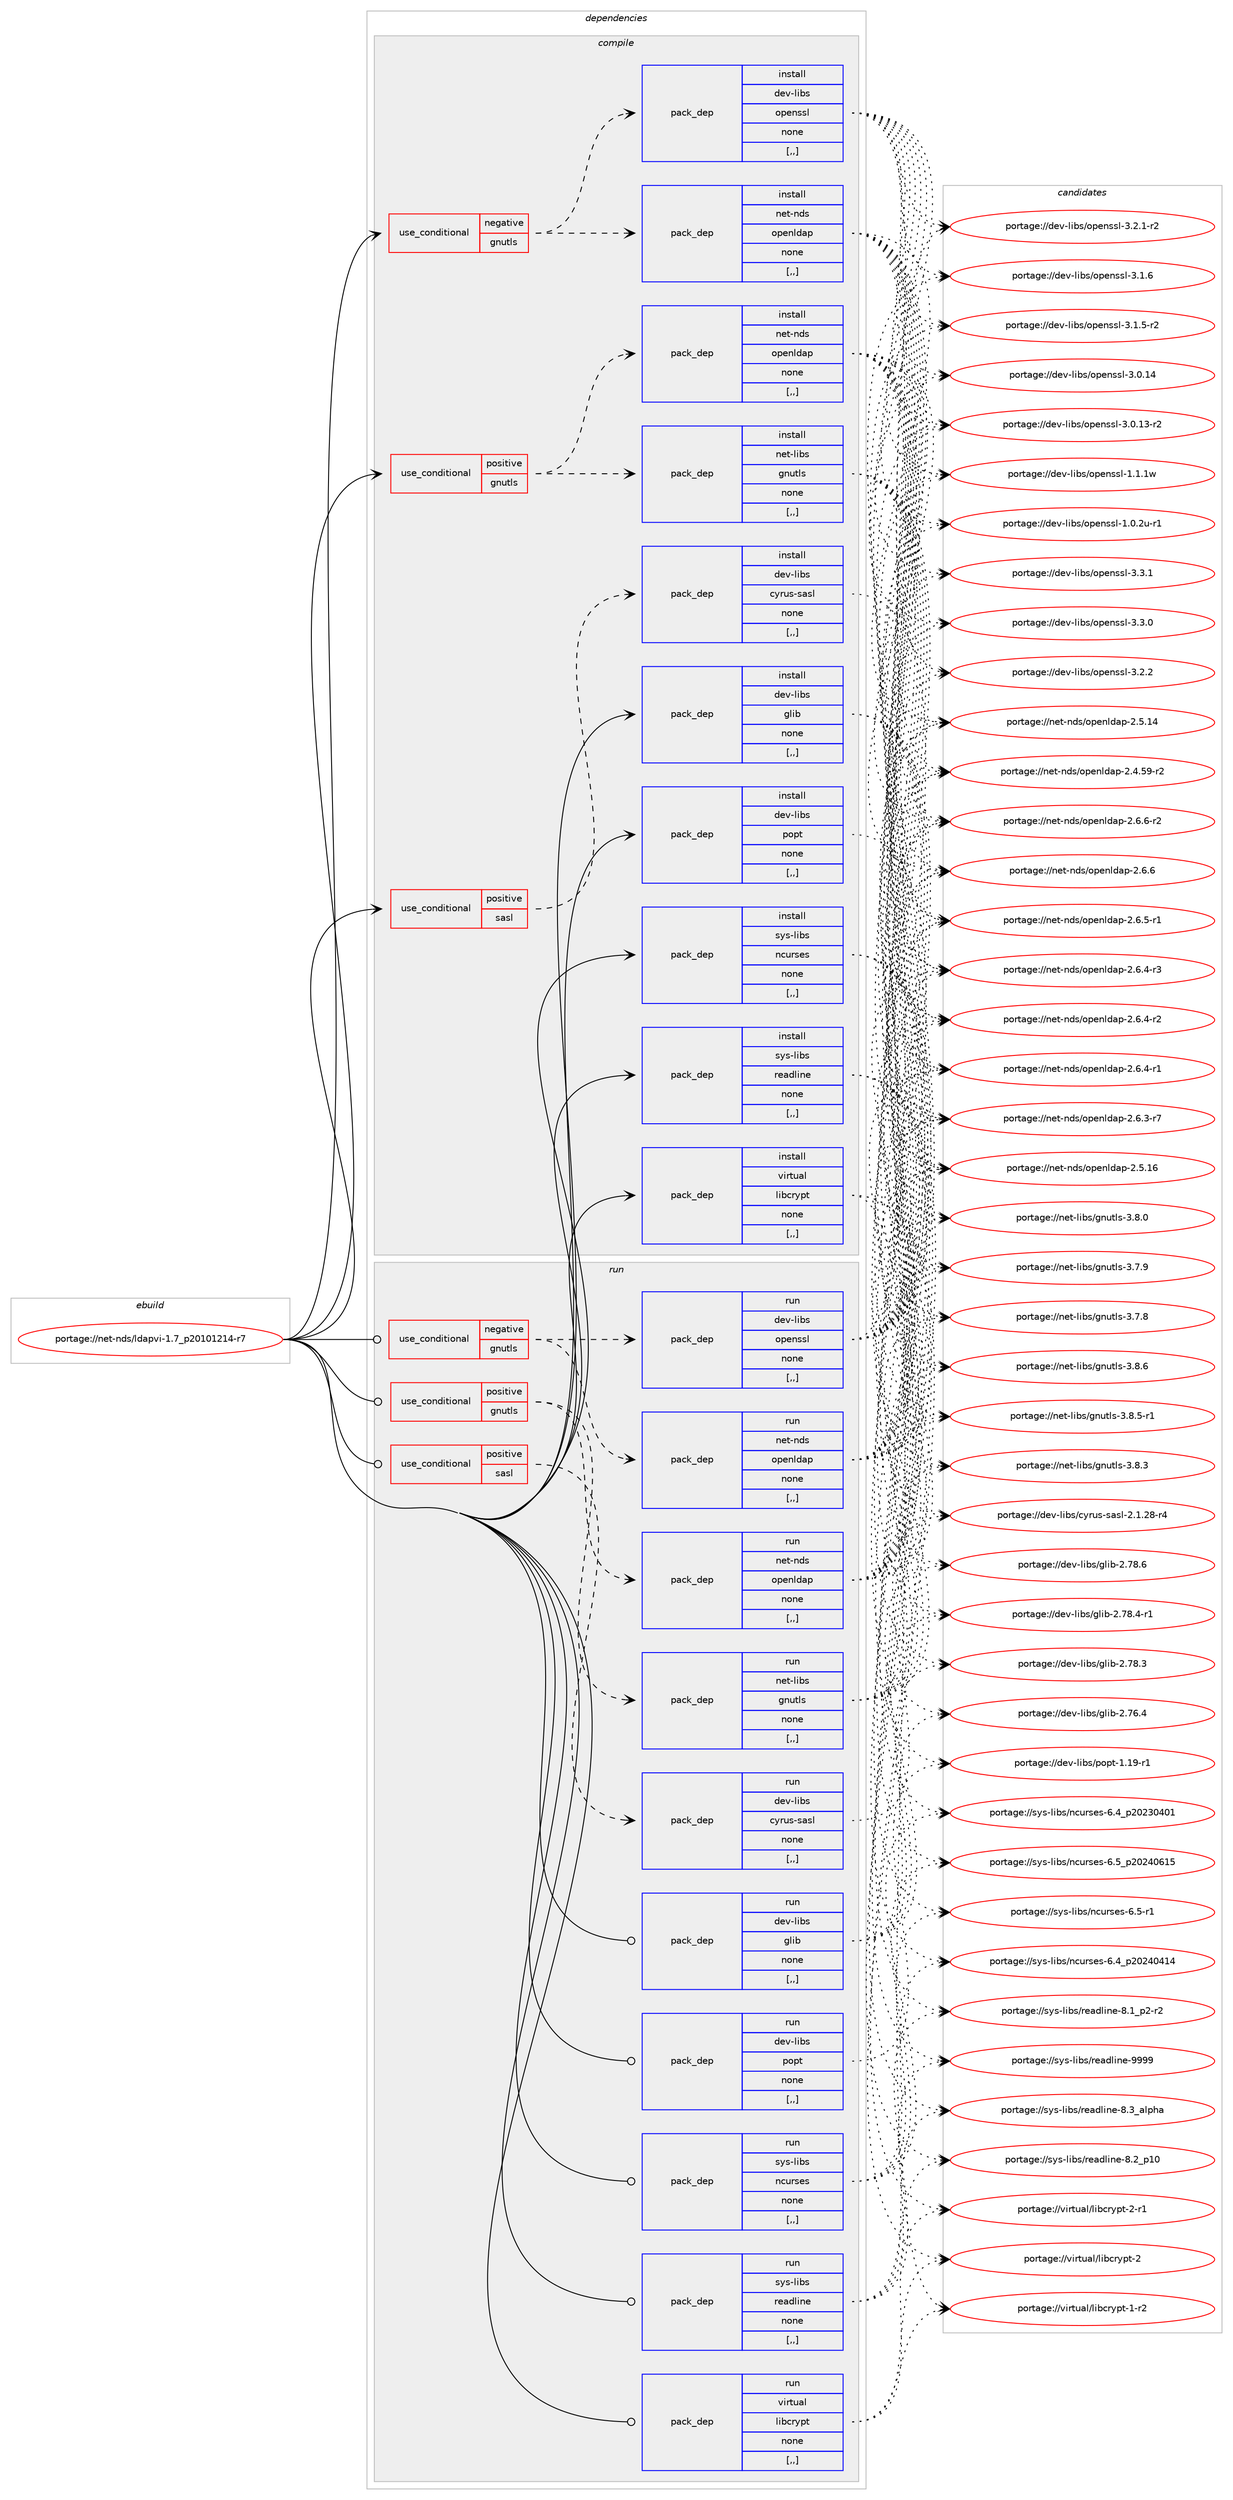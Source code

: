 digraph prolog {

# *************
# Graph options
# *************

newrank=true;
concentrate=true;
compound=true;
graph [rankdir=LR,fontname=Helvetica,fontsize=10,ranksep=1.5];#, ranksep=2.5, nodesep=0.2];
edge  [arrowhead=vee];
node  [fontname=Helvetica,fontsize=10];

# **********
# The ebuild
# **********

subgraph cluster_leftcol {
color=gray;
rank=same;
label=<<i>ebuild</i>>;
id [label="portage://net-nds/ldapvi-1.7_p20101214-r7", color=red, width=4, href="../net-nds/ldapvi-1.7_p20101214-r7.svg"];
}

# ****************
# The dependencies
# ****************

subgraph cluster_midcol {
color=gray;
label=<<i>dependencies</i>>;
subgraph cluster_compile {
fillcolor="#eeeeee";
style=filled;
label=<<i>compile</i>>;
subgraph cond99130 {
dependency375897 [label=<<TABLE BORDER="0" CELLBORDER="1" CELLSPACING="0" CELLPADDING="4"><TR><TD ROWSPAN="3" CELLPADDING="10">use_conditional</TD></TR><TR><TD>negative</TD></TR><TR><TD>gnutls</TD></TR></TABLE>>, shape=none, color=red];
subgraph pack274035 {
dependency375898 [label=<<TABLE BORDER="0" CELLBORDER="1" CELLSPACING="0" CELLPADDING="4" WIDTH="220"><TR><TD ROWSPAN="6" CELLPADDING="30">pack_dep</TD></TR><TR><TD WIDTH="110">install</TD></TR><TR><TD>dev-libs</TD></TR><TR><TD>openssl</TD></TR><TR><TD>none</TD></TR><TR><TD>[,,]</TD></TR></TABLE>>, shape=none, color=blue];
}
dependency375897:e -> dependency375898:w [weight=20,style="dashed",arrowhead="vee"];
subgraph pack274036 {
dependency375899 [label=<<TABLE BORDER="0" CELLBORDER="1" CELLSPACING="0" CELLPADDING="4" WIDTH="220"><TR><TD ROWSPAN="6" CELLPADDING="30">pack_dep</TD></TR><TR><TD WIDTH="110">install</TD></TR><TR><TD>net-nds</TD></TR><TR><TD>openldap</TD></TR><TR><TD>none</TD></TR><TR><TD>[,,]</TD></TR></TABLE>>, shape=none, color=blue];
}
dependency375897:e -> dependency375899:w [weight=20,style="dashed",arrowhead="vee"];
}
id:e -> dependency375897:w [weight=20,style="solid",arrowhead="vee"];
subgraph cond99131 {
dependency375900 [label=<<TABLE BORDER="0" CELLBORDER="1" CELLSPACING="0" CELLPADDING="4"><TR><TD ROWSPAN="3" CELLPADDING="10">use_conditional</TD></TR><TR><TD>positive</TD></TR><TR><TD>gnutls</TD></TR></TABLE>>, shape=none, color=red];
subgraph pack274037 {
dependency375901 [label=<<TABLE BORDER="0" CELLBORDER="1" CELLSPACING="0" CELLPADDING="4" WIDTH="220"><TR><TD ROWSPAN="6" CELLPADDING="30">pack_dep</TD></TR><TR><TD WIDTH="110">install</TD></TR><TR><TD>net-libs</TD></TR><TR><TD>gnutls</TD></TR><TR><TD>none</TD></TR><TR><TD>[,,]</TD></TR></TABLE>>, shape=none, color=blue];
}
dependency375900:e -> dependency375901:w [weight=20,style="dashed",arrowhead="vee"];
subgraph pack274038 {
dependency375902 [label=<<TABLE BORDER="0" CELLBORDER="1" CELLSPACING="0" CELLPADDING="4" WIDTH="220"><TR><TD ROWSPAN="6" CELLPADDING="30">pack_dep</TD></TR><TR><TD WIDTH="110">install</TD></TR><TR><TD>net-nds</TD></TR><TR><TD>openldap</TD></TR><TR><TD>none</TD></TR><TR><TD>[,,]</TD></TR></TABLE>>, shape=none, color=blue];
}
dependency375900:e -> dependency375902:w [weight=20,style="dashed",arrowhead="vee"];
}
id:e -> dependency375900:w [weight=20,style="solid",arrowhead="vee"];
subgraph cond99132 {
dependency375903 [label=<<TABLE BORDER="0" CELLBORDER="1" CELLSPACING="0" CELLPADDING="4"><TR><TD ROWSPAN="3" CELLPADDING="10">use_conditional</TD></TR><TR><TD>positive</TD></TR><TR><TD>sasl</TD></TR></TABLE>>, shape=none, color=red];
subgraph pack274039 {
dependency375904 [label=<<TABLE BORDER="0" CELLBORDER="1" CELLSPACING="0" CELLPADDING="4" WIDTH="220"><TR><TD ROWSPAN="6" CELLPADDING="30">pack_dep</TD></TR><TR><TD WIDTH="110">install</TD></TR><TR><TD>dev-libs</TD></TR><TR><TD>cyrus-sasl</TD></TR><TR><TD>none</TD></TR><TR><TD>[,,]</TD></TR></TABLE>>, shape=none, color=blue];
}
dependency375903:e -> dependency375904:w [weight=20,style="dashed",arrowhead="vee"];
}
id:e -> dependency375903:w [weight=20,style="solid",arrowhead="vee"];
subgraph pack274040 {
dependency375905 [label=<<TABLE BORDER="0" CELLBORDER="1" CELLSPACING="0" CELLPADDING="4" WIDTH="220"><TR><TD ROWSPAN="6" CELLPADDING="30">pack_dep</TD></TR><TR><TD WIDTH="110">install</TD></TR><TR><TD>dev-libs</TD></TR><TR><TD>glib</TD></TR><TR><TD>none</TD></TR><TR><TD>[,,]</TD></TR></TABLE>>, shape=none, color=blue];
}
id:e -> dependency375905:w [weight=20,style="solid",arrowhead="vee"];
subgraph pack274041 {
dependency375906 [label=<<TABLE BORDER="0" CELLBORDER="1" CELLSPACING="0" CELLPADDING="4" WIDTH="220"><TR><TD ROWSPAN="6" CELLPADDING="30">pack_dep</TD></TR><TR><TD WIDTH="110">install</TD></TR><TR><TD>dev-libs</TD></TR><TR><TD>popt</TD></TR><TR><TD>none</TD></TR><TR><TD>[,,]</TD></TR></TABLE>>, shape=none, color=blue];
}
id:e -> dependency375906:w [weight=20,style="solid",arrowhead="vee"];
subgraph pack274042 {
dependency375907 [label=<<TABLE BORDER="0" CELLBORDER="1" CELLSPACING="0" CELLPADDING="4" WIDTH="220"><TR><TD ROWSPAN="6" CELLPADDING="30">pack_dep</TD></TR><TR><TD WIDTH="110">install</TD></TR><TR><TD>sys-libs</TD></TR><TR><TD>ncurses</TD></TR><TR><TD>none</TD></TR><TR><TD>[,,]</TD></TR></TABLE>>, shape=none, color=blue];
}
id:e -> dependency375907:w [weight=20,style="solid",arrowhead="vee"];
subgraph pack274043 {
dependency375908 [label=<<TABLE BORDER="0" CELLBORDER="1" CELLSPACING="0" CELLPADDING="4" WIDTH="220"><TR><TD ROWSPAN="6" CELLPADDING="30">pack_dep</TD></TR><TR><TD WIDTH="110">install</TD></TR><TR><TD>sys-libs</TD></TR><TR><TD>readline</TD></TR><TR><TD>none</TD></TR><TR><TD>[,,]</TD></TR></TABLE>>, shape=none, color=blue];
}
id:e -> dependency375908:w [weight=20,style="solid",arrowhead="vee"];
subgraph pack274044 {
dependency375909 [label=<<TABLE BORDER="0" CELLBORDER="1" CELLSPACING="0" CELLPADDING="4" WIDTH="220"><TR><TD ROWSPAN="6" CELLPADDING="30">pack_dep</TD></TR><TR><TD WIDTH="110">install</TD></TR><TR><TD>virtual</TD></TR><TR><TD>libcrypt</TD></TR><TR><TD>none</TD></TR><TR><TD>[,,]</TD></TR></TABLE>>, shape=none, color=blue];
}
id:e -> dependency375909:w [weight=20,style="solid",arrowhead="vee"];
}
subgraph cluster_compileandrun {
fillcolor="#eeeeee";
style=filled;
label=<<i>compile and run</i>>;
}
subgraph cluster_run {
fillcolor="#eeeeee";
style=filled;
label=<<i>run</i>>;
subgraph cond99133 {
dependency375910 [label=<<TABLE BORDER="0" CELLBORDER="1" CELLSPACING="0" CELLPADDING="4"><TR><TD ROWSPAN="3" CELLPADDING="10">use_conditional</TD></TR><TR><TD>negative</TD></TR><TR><TD>gnutls</TD></TR></TABLE>>, shape=none, color=red];
subgraph pack274045 {
dependency375911 [label=<<TABLE BORDER="0" CELLBORDER="1" CELLSPACING="0" CELLPADDING="4" WIDTH="220"><TR><TD ROWSPAN="6" CELLPADDING="30">pack_dep</TD></TR><TR><TD WIDTH="110">run</TD></TR><TR><TD>dev-libs</TD></TR><TR><TD>openssl</TD></TR><TR><TD>none</TD></TR><TR><TD>[,,]</TD></TR></TABLE>>, shape=none, color=blue];
}
dependency375910:e -> dependency375911:w [weight=20,style="dashed",arrowhead="vee"];
subgraph pack274046 {
dependency375912 [label=<<TABLE BORDER="0" CELLBORDER="1" CELLSPACING="0" CELLPADDING="4" WIDTH="220"><TR><TD ROWSPAN="6" CELLPADDING="30">pack_dep</TD></TR><TR><TD WIDTH="110">run</TD></TR><TR><TD>net-nds</TD></TR><TR><TD>openldap</TD></TR><TR><TD>none</TD></TR><TR><TD>[,,]</TD></TR></TABLE>>, shape=none, color=blue];
}
dependency375910:e -> dependency375912:w [weight=20,style="dashed",arrowhead="vee"];
}
id:e -> dependency375910:w [weight=20,style="solid",arrowhead="odot"];
subgraph cond99134 {
dependency375913 [label=<<TABLE BORDER="0" CELLBORDER="1" CELLSPACING="0" CELLPADDING="4"><TR><TD ROWSPAN="3" CELLPADDING="10">use_conditional</TD></TR><TR><TD>positive</TD></TR><TR><TD>gnutls</TD></TR></TABLE>>, shape=none, color=red];
subgraph pack274047 {
dependency375914 [label=<<TABLE BORDER="0" CELLBORDER="1" CELLSPACING="0" CELLPADDING="4" WIDTH="220"><TR><TD ROWSPAN="6" CELLPADDING="30">pack_dep</TD></TR><TR><TD WIDTH="110">run</TD></TR><TR><TD>net-libs</TD></TR><TR><TD>gnutls</TD></TR><TR><TD>none</TD></TR><TR><TD>[,,]</TD></TR></TABLE>>, shape=none, color=blue];
}
dependency375913:e -> dependency375914:w [weight=20,style="dashed",arrowhead="vee"];
subgraph pack274048 {
dependency375915 [label=<<TABLE BORDER="0" CELLBORDER="1" CELLSPACING="0" CELLPADDING="4" WIDTH="220"><TR><TD ROWSPAN="6" CELLPADDING="30">pack_dep</TD></TR><TR><TD WIDTH="110">run</TD></TR><TR><TD>net-nds</TD></TR><TR><TD>openldap</TD></TR><TR><TD>none</TD></TR><TR><TD>[,,]</TD></TR></TABLE>>, shape=none, color=blue];
}
dependency375913:e -> dependency375915:w [weight=20,style="dashed",arrowhead="vee"];
}
id:e -> dependency375913:w [weight=20,style="solid",arrowhead="odot"];
subgraph cond99135 {
dependency375916 [label=<<TABLE BORDER="0" CELLBORDER="1" CELLSPACING="0" CELLPADDING="4"><TR><TD ROWSPAN="3" CELLPADDING="10">use_conditional</TD></TR><TR><TD>positive</TD></TR><TR><TD>sasl</TD></TR></TABLE>>, shape=none, color=red];
subgraph pack274049 {
dependency375917 [label=<<TABLE BORDER="0" CELLBORDER="1" CELLSPACING="0" CELLPADDING="4" WIDTH="220"><TR><TD ROWSPAN="6" CELLPADDING="30">pack_dep</TD></TR><TR><TD WIDTH="110">run</TD></TR><TR><TD>dev-libs</TD></TR><TR><TD>cyrus-sasl</TD></TR><TR><TD>none</TD></TR><TR><TD>[,,]</TD></TR></TABLE>>, shape=none, color=blue];
}
dependency375916:e -> dependency375917:w [weight=20,style="dashed",arrowhead="vee"];
}
id:e -> dependency375916:w [weight=20,style="solid",arrowhead="odot"];
subgraph pack274050 {
dependency375918 [label=<<TABLE BORDER="0" CELLBORDER="1" CELLSPACING="0" CELLPADDING="4" WIDTH="220"><TR><TD ROWSPAN="6" CELLPADDING="30">pack_dep</TD></TR><TR><TD WIDTH="110">run</TD></TR><TR><TD>dev-libs</TD></TR><TR><TD>glib</TD></TR><TR><TD>none</TD></TR><TR><TD>[,,]</TD></TR></TABLE>>, shape=none, color=blue];
}
id:e -> dependency375918:w [weight=20,style="solid",arrowhead="odot"];
subgraph pack274051 {
dependency375919 [label=<<TABLE BORDER="0" CELLBORDER="1" CELLSPACING="0" CELLPADDING="4" WIDTH="220"><TR><TD ROWSPAN="6" CELLPADDING="30">pack_dep</TD></TR><TR><TD WIDTH="110">run</TD></TR><TR><TD>dev-libs</TD></TR><TR><TD>popt</TD></TR><TR><TD>none</TD></TR><TR><TD>[,,]</TD></TR></TABLE>>, shape=none, color=blue];
}
id:e -> dependency375919:w [weight=20,style="solid",arrowhead="odot"];
subgraph pack274052 {
dependency375920 [label=<<TABLE BORDER="0" CELLBORDER="1" CELLSPACING="0" CELLPADDING="4" WIDTH="220"><TR><TD ROWSPAN="6" CELLPADDING="30">pack_dep</TD></TR><TR><TD WIDTH="110">run</TD></TR><TR><TD>sys-libs</TD></TR><TR><TD>ncurses</TD></TR><TR><TD>none</TD></TR><TR><TD>[,,]</TD></TR></TABLE>>, shape=none, color=blue];
}
id:e -> dependency375920:w [weight=20,style="solid",arrowhead="odot"];
subgraph pack274053 {
dependency375921 [label=<<TABLE BORDER="0" CELLBORDER="1" CELLSPACING="0" CELLPADDING="4" WIDTH="220"><TR><TD ROWSPAN="6" CELLPADDING="30">pack_dep</TD></TR><TR><TD WIDTH="110">run</TD></TR><TR><TD>sys-libs</TD></TR><TR><TD>readline</TD></TR><TR><TD>none</TD></TR><TR><TD>[,,]</TD></TR></TABLE>>, shape=none, color=blue];
}
id:e -> dependency375921:w [weight=20,style="solid",arrowhead="odot"];
subgraph pack274054 {
dependency375922 [label=<<TABLE BORDER="0" CELLBORDER="1" CELLSPACING="0" CELLPADDING="4" WIDTH="220"><TR><TD ROWSPAN="6" CELLPADDING="30">pack_dep</TD></TR><TR><TD WIDTH="110">run</TD></TR><TR><TD>virtual</TD></TR><TR><TD>libcrypt</TD></TR><TR><TD>none</TD></TR><TR><TD>[,,]</TD></TR></TABLE>>, shape=none, color=blue];
}
id:e -> dependency375922:w [weight=20,style="solid",arrowhead="odot"];
}
}

# **************
# The candidates
# **************

subgraph cluster_choices {
rank=same;
color=gray;
label=<<i>candidates</i>>;

subgraph choice274035 {
color=black;
nodesep=1;
choice100101118451081059811547111112101110115115108455146514649 [label="portage://dev-libs/openssl-3.3.1", color=red, width=4,href="../dev-libs/openssl-3.3.1.svg"];
choice100101118451081059811547111112101110115115108455146514648 [label="portage://dev-libs/openssl-3.3.0", color=red, width=4,href="../dev-libs/openssl-3.3.0.svg"];
choice100101118451081059811547111112101110115115108455146504650 [label="portage://dev-libs/openssl-3.2.2", color=red, width=4,href="../dev-libs/openssl-3.2.2.svg"];
choice1001011184510810598115471111121011101151151084551465046494511450 [label="portage://dev-libs/openssl-3.2.1-r2", color=red, width=4,href="../dev-libs/openssl-3.2.1-r2.svg"];
choice100101118451081059811547111112101110115115108455146494654 [label="portage://dev-libs/openssl-3.1.6", color=red, width=4,href="../dev-libs/openssl-3.1.6.svg"];
choice1001011184510810598115471111121011101151151084551464946534511450 [label="portage://dev-libs/openssl-3.1.5-r2", color=red, width=4,href="../dev-libs/openssl-3.1.5-r2.svg"];
choice10010111845108105981154711111210111011511510845514648464952 [label="portage://dev-libs/openssl-3.0.14", color=red, width=4,href="../dev-libs/openssl-3.0.14.svg"];
choice100101118451081059811547111112101110115115108455146484649514511450 [label="portage://dev-libs/openssl-3.0.13-r2", color=red, width=4,href="../dev-libs/openssl-3.0.13-r2.svg"];
choice100101118451081059811547111112101110115115108454946494649119 [label="portage://dev-libs/openssl-1.1.1w", color=red, width=4,href="../dev-libs/openssl-1.1.1w.svg"];
choice1001011184510810598115471111121011101151151084549464846501174511449 [label="portage://dev-libs/openssl-1.0.2u-r1", color=red, width=4,href="../dev-libs/openssl-1.0.2u-r1.svg"];
dependency375898:e -> choice100101118451081059811547111112101110115115108455146514649:w [style=dotted,weight="100"];
dependency375898:e -> choice100101118451081059811547111112101110115115108455146514648:w [style=dotted,weight="100"];
dependency375898:e -> choice100101118451081059811547111112101110115115108455146504650:w [style=dotted,weight="100"];
dependency375898:e -> choice1001011184510810598115471111121011101151151084551465046494511450:w [style=dotted,weight="100"];
dependency375898:e -> choice100101118451081059811547111112101110115115108455146494654:w [style=dotted,weight="100"];
dependency375898:e -> choice1001011184510810598115471111121011101151151084551464946534511450:w [style=dotted,weight="100"];
dependency375898:e -> choice10010111845108105981154711111210111011511510845514648464952:w [style=dotted,weight="100"];
dependency375898:e -> choice100101118451081059811547111112101110115115108455146484649514511450:w [style=dotted,weight="100"];
dependency375898:e -> choice100101118451081059811547111112101110115115108454946494649119:w [style=dotted,weight="100"];
dependency375898:e -> choice1001011184510810598115471111121011101151151084549464846501174511449:w [style=dotted,weight="100"];
}
subgraph choice274036 {
color=black;
nodesep=1;
choice1101011164511010011547111112101110108100971124550465446544511450 [label="portage://net-nds/openldap-2.6.6-r2", color=red, width=4,href="../net-nds/openldap-2.6.6-r2.svg"];
choice110101116451101001154711111210111010810097112455046544654 [label="portage://net-nds/openldap-2.6.6", color=red, width=4,href="../net-nds/openldap-2.6.6.svg"];
choice1101011164511010011547111112101110108100971124550465446534511449 [label="portage://net-nds/openldap-2.6.5-r1", color=red, width=4,href="../net-nds/openldap-2.6.5-r1.svg"];
choice1101011164511010011547111112101110108100971124550465446524511451 [label="portage://net-nds/openldap-2.6.4-r3", color=red, width=4,href="../net-nds/openldap-2.6.4-r3.svg"];
choice1101011164511010011547111112101110108100971124550465446524511450 [label="portage://net-nds/openldap-2.6.4-r2", color=red, width=4,href="../net-nds/openldap-2.6.4-r2.svg"];
choice1101011164511010011547111112101110108100971124550465446524511449 [label="portage://net-nds/openldap-2.6.4-r1", color=red, width=4,href="../net-nds/openldap-2.6.4-r1.svg"];
choice1101011164511010011547111112101110108100971124550465446514511455 [label="portage://net-nds/openldap-2.6.3-r7", color=red, width=4,href="../net-nds/openldap-2.6.3-r7.svg"];
choice11010111645110100115471111121011101081009711245504653464954 [label="portage://net-nds/openldap-2.5.16", color=red, width=4,href="../net-nds/openldap-2.5.16.svg"];
choice11010111645110100115471111121011101081009711245504653464952 [label="portage://net-nds/openldap-2.5.14", color=red, width=4,href="../net-nds/openldap-2.5.14.svg"];
choice110101116451101001154711111210111010810097112455046524653574511450 [label="portage://net-nds/openldap-2.4.59-r2", color=red, width=4,href="../net-nds/openldap-2.4.59-r2.svg"];
dependency375899:e -> choice1101011164511010011547111112101110108100971124550465446544511450:w [style=dotted,weight="100"];
dependency375899:e -> choice110101116451101001154711111210111010810097112455046544654:w [style=dotted,weight="100"];
dependency375899:e -> choice1101011164511010011547111112101110108100971124550465446534511449:w [style=dotted,weight="100"];
dependency375899:e -> choice1101011164511010011547111112101110108100971124550465446524511451:w [style=dotted,weight="100"];
dependency375899:e -> choice1101011164511010011547111112101110108100971124550465446524511450:w [style=dotted,weight="100"];
dependency375899:e -> choice1101011164511010011547111112101110108100971124550465446524511449:w [style=dotted,weight="100"];
dependency375899:e -> choice1101011164511010011547111112101110108100971124550465446514511455:w [style=dotted,weight="100"];
dependency375899:e -> choice11010111645110100115471111121011101081009711245504653464954:w [style=dotted,weight="100"];
dependency375899:e -> choice11010111645110100115471111121011101081009711245504653464952:w [style=dotted,weight="100"];
dependency375899:e -> choice110101116451101001154711111210111010810097112455046524653574511450:w [style=dotted,weight="100"];
}
subgraph choice274037 {
color=black;
nodesep=1;
choice110101116451081059811547103110117116108115455146564654 [label="portage://net-libs/gnutls-3.8.6", color=red, width=4,href="../net-libs/gnutls-3.8.6.svg"];
choice1101011164510810598115471031101171161081154551465646534511449 [label="portage://net-libs/gnutls-3.8.5-r1", color=red, width=4,href="../net-libs/gnutls-3.8.5-r1.svg"];
choice110101116451081059811547103110117116108115455146564651 [label="portage://net-libs/gnutls-3.8.3", color=red, width=4,href="../net-libs/gnutls-3.8.3.svg"];
choice110101116451081059811547103110117116108115455146564648 [label="portage://net-libs/gnutls-3.8.0", color=red, width=4,href="../net-libs/gnutls-3.8.0.svg"];
choice110101116451081059811547103110117116108115455146554657 [label="portage://net-libs/gnutls-3.7.9", color=red, width=4,href="../net-libs/gnutls-3.7.9.svg"];
choice110101116451081059811547103110117116108115455146554656 [label="portage://net-libs/gnutls-3.7.8", color=red, width=4,href="../net-libs/gnutls-3.7.8.svg"];
dependency375901:e -> choice110101116451081059811547103110117116108115455146564654:w [style=dotted,weight="100"];
dependency375901:e -> choice1101011164510810598115471031101171161081154551465646534511449:w [style=dotted,weight="100"];
dependency375901:e -> choice110101116451081059811547103110117116108115455146564651:w [style=dotted,weight="100"];
dependency375901:e -> choice110101116451081059811547103110117116108115455146564648:w [style=dotted,weight="100"];
dependency375901:e -> choice110101116451081059811547103110117116108115455146554657:w [style=dotted,weight="100"];
dependency375901:e -> choice110101116451081059811547103110117116108115455146554656:w [style=dotted,weight="100"];
}
subgraph choice274038 {
color=black;
nodesep=1;
choice1101011164511010011547111112101110108100971124550465446544511450 [label="portage://net-nds/openldap-2.6.6-r2", color=red, width=4,href="../net-nds/openldap-2.6.6-r2.svg"];
choice110101116451101001154711111210111010810097112455046544654 [label="portage://net-nds/openldap-2.6.6", color=red, width=4,href="../net-nds/openldap-2.6.6.svg"];
choice1101011164511010011547111112101110108100971124550465446534511449 [label="portage://net-nds/openldap-2.6.5-r1", color=red, width=4,href="../net-nds/openldap-2.6.5-r1.svg"];
choice1101011164511010011547111112101110108100971124550465446524511451 [label="portage://net-nds/openldap-2.6.4-r3", color=red, width=4,href="../net-nds/openldap-2.6.4-r3.svg"];
choice1101011164511010011547111112101110108100971124550465446524511450 [label="portage://net-nds/openldap-2.6.4-r2", color=red, width=4,href="../net-nds/openldap-2.6.4-r2.svg"];
choice1101011164511010011547111112101110108100971124550465446524511449 [label="portage://net-nds/openldap-2.6.4-r1", color=red, width=4,href="../net-nds/openldap-2.6.4-r1.svg"];
choice1101011164511010011547111112101110108100971124550465446514511455 [label="portage://net-nds/openldap-2.6.3-r7", color=red, width=4,href="../net-nds/openldap-2.6.3-r7.svg"];
choice11010111645110100115471111121011101081009711245504653464954 [label="portage://net-nds/openldap-2.5.16", color=red, width=4,href="../net-nds/openldap-2.5.16.svg"];
choice11010111645110100115471111121011101081009711245504653464952 [label="portage://net-nds/openldap-2.5.14", color=red, width=4,href="../net-nds/openldap-2.5.14.svg"];
choice110101116451101001154711111210111010810097112455046524653574511450 [label="portage://net-nds/openldap-2.4.59-r2", color=red, width=4,href="../net-nds/openldap-2.4.59-r2.svg"];
dependency375902:e -> choice1101011164511010011547111112101110108100971124550465446544511450:w [style=dotted,weight="100"];
dependency375902:e -> choice110101116451101001154711111210111010810097112455046544654:w [style=dotted,weight="100"];
dependency375902:e -> choice1101011164511010011547111112101110108100971124550465446534511449:w [style=dotted,weight="100"];
dependency375902:e -> choice1101011164511010011547111112101110108100971124550465446524511451:w [style=dotted,weight="100"];
dependency375902:e -> choice1101011164511010011547111112101110108100971124550465446524511450:w [style=dotted,weight="100"];
dependency375902:e -> choice1101011164511010011547111112101110108100971124550465446524511449:w [style=dotted,weight="100"];
dependency375902:e -> choice1101011164511010011547111112101110108100971124550465446514511455:w [style=dotted,weight="100"];
dependency375902:e -> choice11010111645110100115471111121011101081009711245504653464954:w [style=dotted,weight="100"];
dependency375902:e -> choice11010111645110100115471111121011101081009711245504653464952:w [style=dotted,weight="100"];
dependency375902:e -> choice110101116451101001154711111210111010810097112455046524653574511450:w [style=dotted,weight="100"];
}
subgraph choice274039 {
color=black;
nodesep=1;
choice100101118451081059811547991211141171154511597115108455046494650564511452 [label="portage://dev-libs/cyrus-sasl-2.1.28-r4", color=red, width=4,href="../dev-libs/cyrus-sasl-2.1.28-r4.svg"];
dependency375904:e -> choice100101118451081059811547991211141171154511597115108455046494650564511452:w [style=dotted,weight="100"];
}
subgraph choice274040 {
color=black;
nodesep=1;
choice1001011184510810598115471031081059845504655564654 [label="portage://dev-libs/glib-2.78.6", color=red, width=4,href="../dev-libs/glib-2.78.6.svg"];
choice10010111845108105981154710310810598455046555646524511449 [label="portage://dev-libs/glib-2.78.4-r1", color=red, width=4,href="../dev-libs/glib-2.78.4-r1.svg"];
choice1001011184510810598115471031081059845504655564651 [label="portage://dev-libs/glib-2.78.3", color=red, width=4,href="../dev-libs/glib-2.78.3.svg"];
choice1001011184510810598115471031081059845504655544652 [label="portage://dev-libs/glib-2.76.4", color=red, width=4,href="../dev-libs/glib-2.76.4.svg"];
dependency375905:e -> choice1001011184510810598115471031081059845504655564654:w [style=dotted,weight="100"];
dependency375905:e -> choice10010111845108105981154710310810598455046555646524511449:w [style=dotted,weight="100"];
dependency375905:e -> choice1001011184510810598115471031081059845504655564651:w [style=dotted,weight="100"];
dependency375905:e -> choice1001011184510810598115471031081059845504655544652:w [style=dotted,weight="100"];
}
subgraph choice274041 {
color=black;
nodesep=1;
choice10010111845108105981154711211111211645494649574511449 [label="portage://dev-libs/popt-1.19-r1", color=red, width=4,href="../dev-libs/popt-1.19-r1.svg"];
dependency375906:e -> choice10010111845108105981154711211111211645494649574511449:w [style=dotted,weight="100"];
}
subgraph choice274042 {
color=black;
nodesep=1;
choice1151211154510810598115471109911711411510111545544653951125048505248544953 [label="portage://sys-libs/ncurses-6.5_p20240615", color=red, width=4,href="../sys-libs/ncurses-6.5_p20240615.svg"];
choice11512111545108105981154711099117114115101115455446534511449 [label="portage://sys-libs/ncurses-6.5-r1", color=red, width=4,href="../sys-libs/ncurses-6.5-r1.svg"];
choice1151211154510810598115471109911711411510111545544652951125048505248524952 [label="portage://sys-libs/ncurses-6.4_p20240414", color=red, width=4,href="../sys-libs/ncurses-6.4_p20240414.svg"];
choice1151211154510810598115471109911711411510111545544652951125048505148524849 [label="portage://sys-libs/ncurses-6.4_p20230401", color=red, width=4,href="../sys-libs/ncurses-6.4_p20230401.svg"];
dependency375907:e -> choice1151211154510810598115471109911711411510111545544653951125048505248544953:w [style=dotted,weight="100"];
dependency375907:e -> choice11512111545108105981154711099117114115101115455446534511449:w [style=dotted,weight="100"];
dependency375907:e -> choice1151211154510810598115471109911711411510111545544652951125048505248524952:w [style=dotted,weight="100"];
dependency375907:e -> choice1151211154510810598115471109911711411510111545544652951125048505148524849:w [style=dotted,weight="100"];
}
subgraph choice274043 {
color=black;
nodesep=1;
choice115121115451081059811547114101971001081051101014557575757 [label="portage://sys-libs/readline-9999", color=red, width=4,href="../sys-libs/readline-9999.svg"];
choice1151211154510810598115471141019710010810511010145564651959710811210497 [label="portage://sys-libs/readline-8.3_alpha", color=red, width=4,href="../sys-libs/readline-8.3_alpha.svg"];
choice1151211154510810598115471141019710010810511010145564650951124948 [label="portage://sys-libs/readline-8.2_p10", color=red, width=4,href="../sys-libs/readline-8.2_p10.svg"];
choice115121115451081059811547114101971001081051101014556464995112504511450 [label="portage://sys-libs/readline-8.1_p2-r2", color=red, width=4,href="../sys-libs/readline-8.1_p2-r2.svg"];
dependency375908:e -> choice115121115451081059811547114101971001081051101014557575757:w [style=dotted,weight="100"];
dependency375908:e -> choice1151211154510810598115471141019710010810511010145564651959710811210497:w [style=dotted,weight="100"];
dependency375908:e -> choice1151211154510810598115471141019710010810511010145564650951124948:w [style=dotted,weight="100"];
dependency375908:e -> choice115121115451081059811547114101971001081051101014556464995112504511450:w [style=dotted,weight="100"];
}
subgraph choice274044 {
color=black;
nodesep=1;
choice1181051141161179710847108105989911412111211645504511449 [label="portage://virtual/libcrypt-2-r1", color=red, width=4,href="../virtual/libcrypt-2-r1.svg"];
choice118105114116117971084710810598991141211121164550 [label="portage://virtual/libcrypt-2", color=red, width=4,href="../virtual/libcrypt-2.svg"];
choice1181051141161179710847108105989911412111211645494511450 [label="portage://virtual/libcrypt-1-r2", color=red, width=4,href="../virtual/libcrypt-1-r2.svg"];
dependency375909:e -> choice1181051141161179710847108105989911412111211645504511449:w [style=dotted,weight="100"];
dependency375909:e -> choice118105114116117971084710810598991141211121164550:w [style=dotted,weight="100"];
dependency375909:e -> choice1181051141161179710847108105989911412111211645494511450:w [style=dotted,weight="100"];
}
subgraph choice274045 {
color=black;
nodesep=1;
choice100101118451081059811547111112101110115115108455146514649 [label="portage://dev-libs/openssl-3.3.1", color=red, width=4,href="../dev-libs/openssl-3.3.1.svg"];
choice100101118451081059811547111112101110115115108455146514648 [label="portage://dev-libs/openssl-3.3.0", color=red, width=4,href="../dev-libs/openssl-3.3.0.svg"];
choice100101118451081059811547111112101110115115108455146504650 [label="portage://dev-libs/openssl-3.2.2", color=red, width=4,href="../dev-libs/openssl-3.2.2.svg"];
choice1001011184510810598115471111121011101151151084551465046494511450 [label="portage://dev-libs/openssl-3.2.1-r2", color=red, width=4,href="../dev-libs/openssl-3.2.1-r2.svg"];
choice100101118451081059811547111112101110115115108455146494654 [label="portage://dev-libs/openssl-3.1.6", color=red, width=4,href="../dev-libs/openssl-3.1.6.svg"];
choice1001011184510810598115471111121011101151151084551464946534511450 [label="portage://dev-libs/openssl-3.1.5-r2", color=red, width=4,href="../dev-libs/openssl-3.1.5-r2.svg"];
choice10010111845108105981154711111210111011511510845514648464952 [label="portage://dev-libs/openssl-3.0.14", color=red, width=4,href="../dev-libs/openssl-3.0.14.svg"];
choice100101118451081059811547111112101110115115108455146484649514511450 [label="portage://dev-libs/openssl-3.0.13-r2", color=red, width=4,href="../dev-libs/openssl-3.0.13-r2.svg"];
choice100101118451081059811547111112101110115115108454946494649119 [label="portage://dev-libs/openssl-1.1.1w", color=red, width=4,href="../dev-libs/openssl-1.1.1w.svg"];
choice1001011184510810598115471111121011101151151084549464846501174511449 [label="portage://dev-libs/openssl-1.0.2u-r1", color=red, width=4,href="../dev-libs/openssl-1.0.2u-r1.svg"];
dependency375911:e -> choice100101118451081059811547111112101110115115108455146514649:w [style=dotted,weight="100"];
dependency375911:e -> choice100101118451081059811547111112101110115115108455146514648:w [style=dotted,weight="100"];
dependency375911:e -> choice100101118451081059811547111112101110115115108455146504650:w [style=dotted,weight="100"];
dependency375911:e -> choice1001011184510810598115471111121011101151151084551465046494511450:w [style=dotted,weight="100"];
dependency375911:e -> choice100101118451081059811547111112101110115115108455146494654:w [style=dotted,weight="100"];
dependency375911:e -> choice1001011184510810598115471111121011101151151084551464946534511450:w [style=dotted,weight="100"];
dependency375911:e -> choice10010111845108105981154711111210111011511510845514648464952:w [style=dotted,weight="100"];
dependency375911:e -> choice100101118451081059811547111112101110115115108455146484649514511450:w [style=dotted,weight="100"];
dependency375911:e -> choice100101118451081059811547111112101110115115108454946494649119:w [style=dotted,weight="100"];
dependency375911:e -> choice1001011184510810598115471111121011101151151084549464846501174511449:w [style=dotted,weight="100"];
}
subgraph choice274046 {
color=black;
nodesep=1;
choice1101011164511010011547111112101110108100971124550465446544511450 [label="portage://net-nds/openldap-2.6.6-r2", color=red, width=4,href="../net-nds/openldap-2.6.6-r2.svg"];
choice110101116451101001154711111210111010810097112455046544654 [label="portage://net-nds/openldap-2.6.6", color=red, width=4,href="../net-nds/openldap-2.6.6.svg"];
choice1101011164511010011547111112101110108100971124550465446534511449 [label="portage://net-nds/openldap-2.6.5-r1", color=red, width=4,href="../net-nds/openldap-2.6.5-r1.svg"];
choice1101011164511010011547111112101110108100971124550465446524511451 [label="portage://net-nds/openldap-2.6.4-r3", color=red, width=4,href="../net-nds/openldap-2.6.4-r3.svg"];
choice1101011164511010011547111112101110108100971124550465446524511450 [label="portage://net-nds/openldap-2.6.4-r2", color=red, width=4,href="../net-nds/openldap-2.6.4-r2.svg"];
choice1101011164511010011547111112101110108100971124550465446524511449 [label="portage://net-nds/openldap-2.6.4-r1", color=red, width=4,href="../net-nds/openldap-2.6.4-r1.svg"];
choice1101011164511010011547111112101110108100971124550465446514511455 [label="portage://net-nds/openldap-2.6.3-r7", color=red, width=4,href="../net-nds/openldap-2.6.3-r7.svg"];
choice11010111645110100115471111121011101081009711245504653464954 [label="portage://net-nds/openldap-2.5.16", color=red, width=4,href="../net-nds/openldap-2.5.16.svg"];
choice11010111645110100115471111121011101081009711245504653464952 [label="portage://net-nds/openldap-2.5.14", color=red, width=4,href="../net-nds/openldap-2.5.14.svg"];
choice110101116451101001154711111210111010810097112455046524653574511450 [label="portage://net-nds/openldap-2.4.59-r2", color=red, width=4,href="../net-nds/openldap-2.4.59-r2.svg"];
dependency375912:e -> choice1101011164511010011547111112101110108100971124550465446544511450:w [style=dotted,weight="100"];
dependency375912:e -> choice110101116451101001154711111210111010810097112455046544654:w [style=dotted,weight="100"];
dependency375912:e -> choice1101011164511010011547111112101110108100971124550465446534511449:w [style=dotted,weight="100"];
dependency375912:e -> choice1101011164511010011547111112101110108100971124550465446524511451:w [style=dotted,weight="100"];
dependency375912:e -> choice1101011164511010011547111112101110108100971124550465446524511450:w [style=dotted,weight="100"];
dependency375912:e -> choice1101011164511010011547111112101110108100971124550465446524511449:w [style=dotted,weight="100"];
dependency375912:e -> choice1101011164511010011547111112101110108100971124550465446514511455:w [style=dotted,weight="100"];
dependency375912:e -> choice11010111645110100115471111121011101081009711245504653464954:w [style=dotted,weight="100"];
dependency375912:e -> choice11010111645110100115471111121011101081009711245504653464952:w [style=dotted,weight="100"];
dependency375912:e -> choice110101116451101001154711111210111010810097112455046524653574511450:w [style=dotted,weight="100"];
}
subgraph choice274047 {
color=black;
nodesep=1;
choice110101116451081059811547103110117116108115455146564654 [label="portage://net-libs/gnutls-3.8.6", color=red, width=4,href="../net-libs/gnutls-3.8.6.svg"];
choice1101011164510810598115471031101171161081154551465646534511449 [label="portage://net-libs/gnutls-3.8.5-r1", color=red, width=4,href="../net-libs/gnutls-3.8.5-r1.svg"];
choice110101116451081059811547103110117116108115455146564651 [label="portage://net-libs/gnutls-3.8.3", color=red, width=4,href="../net-libs/gnutls-3.8.3.svg"];
choice110101116451081059811547103110117116108115455146564648 [label="portage://net-libs/gnutls-3.8.0", color=red, width=4,href="../net-libs/gnutls-3.8.0.svg"];
choice110101116451081059811547103110117116108115455146554657 [label="portage://net-libs/gnutls-3.7.9", color=red, width=4,href="../net-libs/gnutls-3.7.9.svg"];
choice110101116451081059811547103110117116108115455146554656 [label="portage://net-libs/gnutls-3.7.8", color=red, width=4,href="../net-libs/gnutls-3.7.8.svg"];
dependency375914:e -> choice110101116451081059811547103110117116108115455146564654:w [style=dotted,weight="100"];
dependency375914:e -> choice1101011164510810598115471031101171161081154551465646534511449:w [style=dotted,weight="100"];
dependency375914:e -> choice110101116451081059811547103110117116108115455146564651:w [style=dotted,weight="100"];
dependency375914:e -> choice110101116451081059811547103110117116108115455146564648:w [style=dotted,weight="100"];
dependency375914:e -> choice110101116451081059811547103110117116108115455146554657:w [style=dotted,weight="100"];
dependency375914:e -> choice110101116451081059811547103110117116108115455146554656:w [style=dotted,weight="100"];
}
subgraph choice274048 {
color=black;
nodesep=1;
choice1101011164511010011547111112101110108100971124550465446544511450 [label="portage://net-nds/openldap-2.6.6-r2", color=red, width=4,href="../net-nds/openldap-2.6.6-r2.svg"];
choice110101116451101001154711111210111010810097112455046544654 [label="portage://net-nds/openldap-2.6.6", color=red, width=4,href="../net-nds/openldap-2.6.6.svg"];
choice1101011164511010011547111112101110108100971124550465446534511449 [label="portage://net-nds/openldap-2.6.5-r1", color=red, width=4,href="../net-nds/openldap-2.6.5-r1.svg"];
choice1101011164511010011547111112101110108100971124550465446524511451 [label="portage://net-nds/openldap-2.6.4-r3", color=red, width=4,href="../net-nds/openldap-2.6.4-r3.svg"];
choice1101011164511010011547111112101110108100971124550465446524511450 [label="portage://net-nds/openldap-2.6.4-r2", color=red, width=4,href="../net-nds/openldap-2.6.4-r2.svg"];
choice1101011164511010011547111112101110108100971124550465446524511449 [label="portage://net-nds/openldap-2.6.4-r1", color=red, width=4,href="../net-nds/openldap-2.6.4-r1.svg"];
choice1101011164511010011547111112101110108100971124550465446514511455 [label="portage://net-nds/openldap-2.6.3-r7", color=red, width=4,href="../net-nds/openldap-2.6.3-r7.svg"];
choice11010111645110100115471111121011101081009711245504653464954 [label="portage://net-nds/openldap-2.5.16", color=red, width=4,href="../net-nds/openldap-2.5.16.svg"];
choice11010111645110100115471111121011101081009711245504653464952 [label="portage://net-nds/openldap-2.5.14", color=red, width=4,href="../net-nds/openldap-2.5.14.svg"];
choice110101116451101001154711111210111010810097112455046524653574511450 [label="portage://net-nds/openldap-2.4.59-r2", color=red, width=4,href="../net-nds/openldap-2.4.59-r2.svg"];
dependency375915:e -> choice1101011164511010011547111112101110108100971124550465446544511450:w [style=dotted,weight="100"];
dependency375915:e -> choice110101116451101001154711111210111010810097112455046544654:w [style=dotted,weight="100"];
dependency375915:e -> choice1101011164511010011547111112101110108100971124550465446534511449:w [style=dotted,weight="100"];
dependency375915:e -> choice1101011164511010011547111112101110108100971124550465446524511451:w [style=dotted,weight="100"];
dependency375915:e -> choice1101011164511010011547111112101110108100971124550465446524511450:w [style=dotted,weight="100"];
dependency375915:e -> choice1101011164511010011547111112101110108100971124550465446524511449:w [style=dotted,weight="100"];
dependency375915:e -> choice1101011164511010011547111112101110108100971124550465446514511455:w [style=dotted,weight="100"];
dependency375915:e -> choice11010111645110100115471111121011101081009711245504653464954:w [style=dotted,weight="100"];
dependency375915:e -> choice11010111645110100115471111121011101081009711245504653464952:w [style=dotted,weight="100"];
dependency375915:e -> choice110101116451101001154711111210111010810097112455046524653574511450:w [style=dotted,weight="100"];
}
subgraph choice274049 {
color=black;
nodesep=1;
choice100101118451081059811547991211141171154511597115108455046494650564511452 [label="portage://dev-libs/cyrus-sasl-2.1.28-r4", color=red, width=4,href="../dev-libs/cyrus-sasl-2.1.28-r4.svg"];
dependency375917:e -> choice100101118451081059811547991211141171154511597115108455046494650564511452:w [style=dotted,weight="100"];
}
subgraph choice274050 {
color=black;
nodesep=1;
choice1001011184510810598115471031081059845504655564654 [label="portage://dev-libs/glib-2.78.6", color=red, width=4,href="../dev-libs/glib-2.78.6.svg"];
choice10010111845108105981154710310810598455046555646524511449 [label="portage://dev-libs/glib-2.78.4-r1", color=red, width=4,href="../dev-libs/glib-2.78.4-r1.svg"];
choice1001011184510810598115471031081059845504655564651 [label="portage://dev-libs/glib-2.78.3", color=red, width=4,href="../dev-libs/glib-2.78.3.svg"];
choice1001011184510810598115471031081059845504655544652 [label="portage://dev-libs/glib-2.76.4", color=red, width=4,href="../dev-libs/glib-2.76.4.svg"];
dependency375918:e -> choice1001011184510810598115471031081059845504655564654:w [style=dotted,weight="100"];
dependency375918:e -> choice10010111845108105981154710310810598455046555646524511449:w [style=dotted,weight="100"];
dependency375918:e -> choice1001011184510810598115471031081059845504655564651:w [style=dotted,weight="100"];
dependency375918:e -> choice1001011184510810598115471031081059845504655544652:w [style=dotted,weight="100"];
}
subgraph choice274051 {
color=black;
nodesep=1;
choice10010111845108105981154711211111211645494649574511449 [label="portage://dev-libs/popt-1.19-r1", color=red, width=4,href="../dev-libs/popt-1.19-r1.svg"];
dependency375919:e -> choice10010111845108105981154711211111211645494649574511449:w [style=dotted,weight="100"];
}
subgraph choice274052 {
color=black;
nodesep=1;
choice1151211154510810598115471109911711411510111545544653951125048505248544953 [label="portage://sys-libs/ncurses-6.5_p20240615", color=red, width=4,href="../sys-libs/ncurses-6.5_p20240615.svg"];
choice11512111545108105981154711099117114115101115455446534511449 [label="portage://sys-libs/ncurses-6.5-r1", color=red, width=4,href="../sys-libs/ncurses-6.5-r1.svg"];
choice1151211154510810598115471109911711411510111545544652951125048505248524952 [label="portage://sys-libs/ncurses-6.4_p20240414", color=red, width=4,href="../sys-libs/ncurses-6.4_p20240414.svg"];
choice1151211154510810598115471109911711411510111545544652951125048505148524849 [label="portage://sys-libs/ncurses-6.4_p20230401", color=red, width=4,href="../sys-libs/ncurses-6.4_p20230401.svg"];
dependency375920:e -> choice1151211154510810598115471109911711411510111545544653951125048505248544953:w [style=dotted,weight="100"];
dependency375920:e -> choice11512111545108105981154711099117114115101115455446534511449:w [style=dotted,weight="100"];
dependency375920:e -> choice1151211154510810598115471109911711411510111545544652951125048505248524952:w [style=dotted,weight="100"];
dependency375920:e -> choice1151211154510810598115471109911711411510111545544652951125048505148524849:w [style=dotted,weight="100"];
}
subgraph choice274053 {
color=black;
nodesep=1;
choice115121115451081059811547114101971001081051101014557575757 [label="portage://sys-libs/readline-9999", color=red, width=4,href="../sys-libs/readline-9999.svg"];
choice1151211154510810598115471141019710010810511010145564651959710811210497 [label="portage://sys-libs/readline-8.3_alpha", color=red, width=4,href="../sys-libs/readline-8.3_alpha.svg"];
choice1151211154510810598115471141019710010810511010145564650951124948 [label="portage://sys-libs/readline-8.2_p10", color=red, width=4,href="../sys-libs/readline-8.2_p10.svg"];
choice115121115451081059811547114101971001081051101014556464995112504511450 [label="portage://sys-libs/readline-8.1_p2-r2", color=red, width=4,href="../sys-libs/readline-8.1_p2-r2.svg"];
dependency375921:e -> choice115121115451081059811547114101971001081051101014557575757:w [style=dotted,weight="100"];
dependency375921:e -> choice1151211154510810598115471141019710010810511010145564651959710811210497:w [style=dotted,weight="100"];
dependency375921:e -> choice1151211154510810598115471141019710010810511010145564650951124948:w [style=dotted,weight="100"];
dependency375921:e -> choice115121115451081059811547114101971001081051101014556464995112504511450:w [style=dotted,weight="100"];
}
subgraph choice274054 {
color=black;
nodesep=1;
choice1181051141161179710847108105989911412111211645504511449 [label="portage://virtual/libcrypt-2-r1", color=red, width=4,href="../virtual/libcrypt-2-r1.svg"];
choice118105114116117971084710810598991141211121164550 [label="portage://virtual/libcrypt-2", color=red, width=4,href="../virtual/libcrypt-2.svg"];
choice1181051141161179710847108105989911412111211645494511450 [label="portage://virtual/libcrypt-1-r2", color=red, width=4,href="../virtual/libcrypt-1-r2.svg"];
dependency375922:e -> choice1181051141161179710847108105989911412111211645504511449:w [style=dotted,weight="100"];
dependency375922:e -> choice118105114116117971084710810598991141211121164550:w [style=dotted,weight="100"];
dependency375922:e -> choice1181051141161179710847108105989911412111211645494511450:w [style=dotted,weight="100"];
}
}

}
